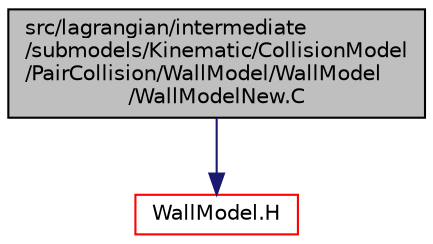 digraph "src/lagrangian/intermediate/submodels/Kinematic/CollisionModel/PairCollision/WallModel/WallModel/WallModelNew.C"
{
  bgcolor="transparent";
  edge [fontname="Helvetica",fontsize="10",labelfontname="Helvetica",labelfontsize="10"];
  node [fontname="Helvetica",fontsize="10",shape=record];
  Node1 [label="src/lagrangian/intermediate\l/submodels/Kinematic/CollisionModel\l/PairCollision/WallModel/WallModel\l/WallModelNew.C",height=0.2,width=0.4,color="black", fillcolor="grey75", style="filled", fontcolor="black"];
  Node1 -> Node2 [color="midnightblue",fontsize="10",style="solid",fontname="Helvetica"];
  Node2 [label="WallModel.H",height=0.2,width=0.4,color="red",URL="$a06655.html"];
}
